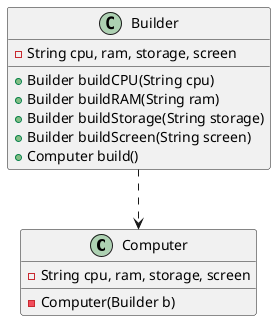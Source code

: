 @startuml
'https://plantuml.com/class-diagram

class Computer {
    - String cpu, ram, storage, screen
    - Computer(Builder b)
}

class Builder {
    - String cpu, ram, storage, screen
    + Builder buildCPU(String cpu)
    + Builder buildRAM(String ram)
    + Builder buildStorage(String storage)
    + Builder buildScreen(String screen)
    + Computer build()
}
Builder ..> Computer

@enduml